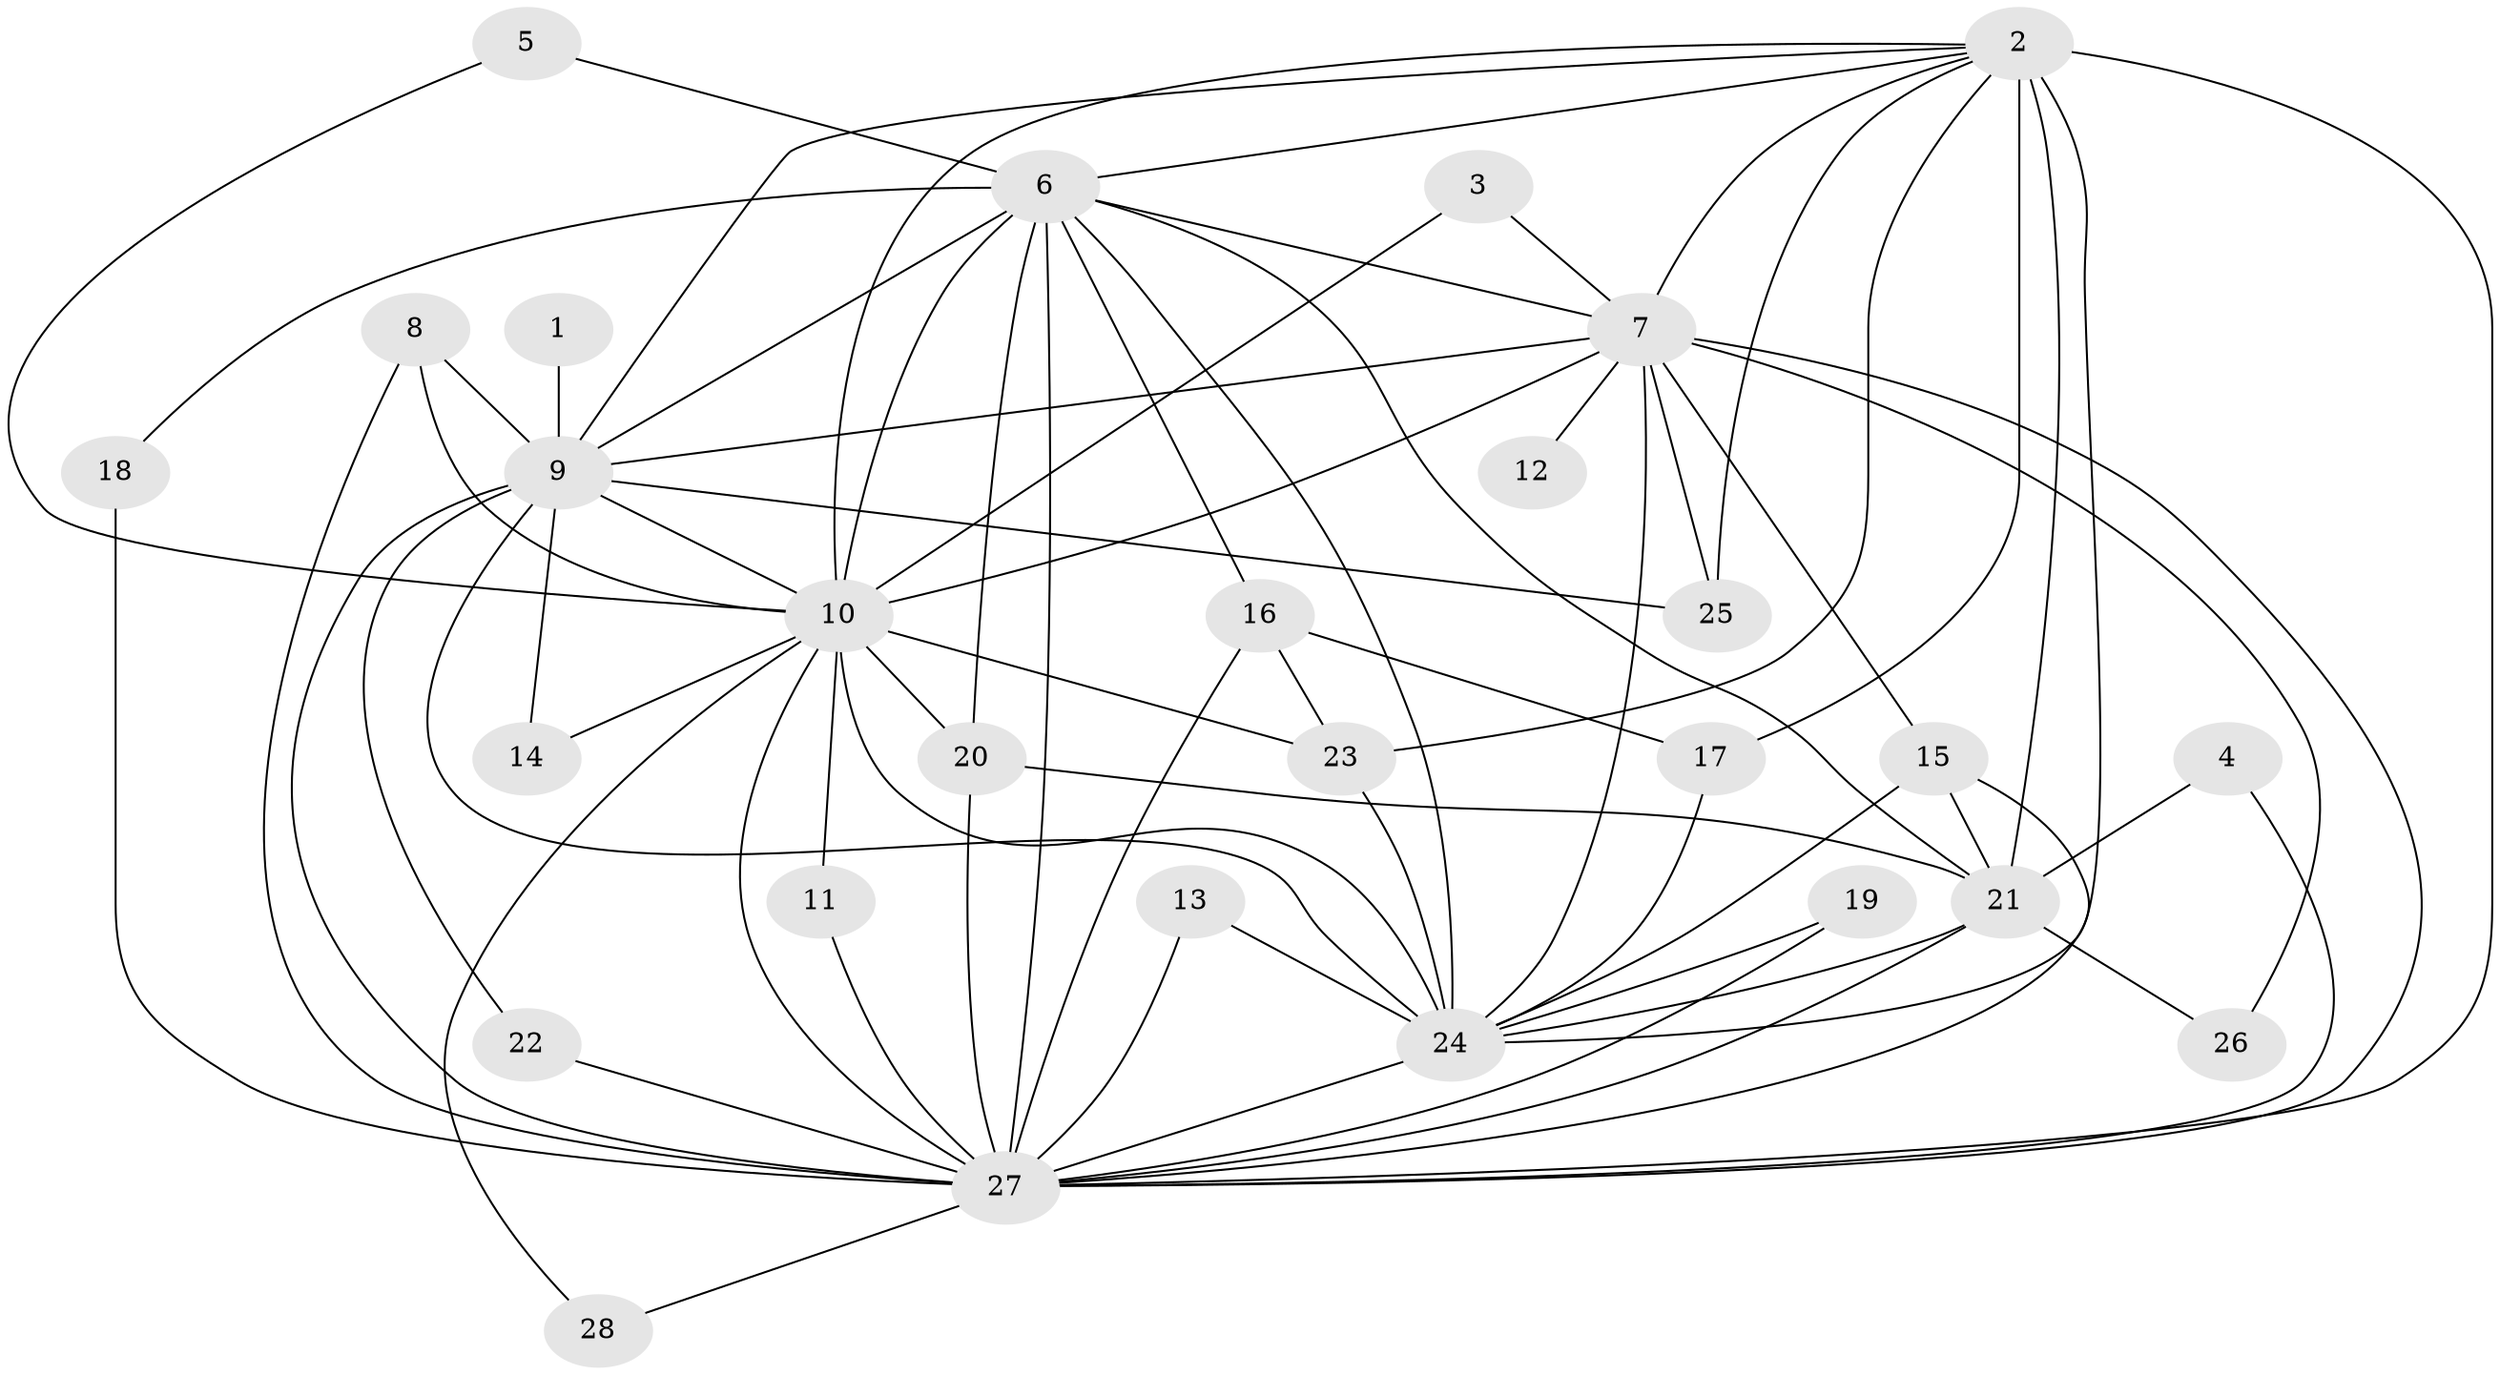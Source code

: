 // original degree distribution, {16: 0.05357142857142857, 15: 0.08928571428571429, 13: 0.017857142857142856, 20: 0.017857142857142856, 2: 0.5357142857142857, 5: 0.03571428571428571, 6: 0.017857142857142856, 3: 0.17857142857142858, 4: 0.05357142857142857}
// Generated by graph-tools (version 1.1) at 2025/49/03/09/25 03:49:36]
// undirected, 28 vertices, 72 edges
graph export_dot {
graph [start="1"]
  node [color=gray90,style=filled];
  1;
  2;
  3;
  4;
  5;
  6;
  7;
  8;
  9;
  10;
  11;
  12;
  13;
  14;
  15;
  16;
  17;
  18;
  19;
  20;
  21;
  22;
  23;
  24;
  25;
  26;
  27;
  28;
  1 -- 9 [weight=1.0];
  2 -- 6 [weight=1.0];
  2 -- 7 [weight=1.0];
  2 -- 9 [weight=1.0];
  2 -- 10 [weight=2.0];
  2 -- 17 [weight=1.0];
  2 -- 21 [weight=2.0];
  2 -- 23 [weight=1.0];
  2 -- 24 [weight=3.0];
  2 -- 25 [weight=1.0];
  2 -- 27 [weight=2.0];
  3 -- 7 [weight=1.0];
  3 -- 10 [weight=1.0];
  4 -- 21 [weight=1.0];
  4 -- 27 [weight=1.0];
  5 -- 6 [weight=1.0];
  5 -- 10 [weight=1.0];
  6 -- 7 [weight=1.0];
  6 -- 9 [weight=1.0];
  6 -- 10 [weight=2.0];
  6 -- 16 [weight=1.0];
  6 -- 18 [weight=1.0];
  6 -- 20 [weight=1.0];
  6 -- 21 [weight=1.0];
  6 -- 24 [weight=2.0];
  6 -- 27 [weight=3.0];
  7 -- 9 [weight=1.0];
  7 -- 10 [weight=3.0];
  7 -- 12 [weight=1.0];
  7 -- 15 [weight=1.0];
  7 -- 24 [weight=2.0];
  7 -- 25 [weight=1.0];
  7 -- 26 [weight=1.0];
  7 -- 27 [weight=2.0];
  8 -- 9 [weight=1.0];
  8 -- 10 [weight=1.0];
  8 -- 27 [weight=1.0];
  9 -- 10 [weight=3.0];
  9 -- 14 [weight=1.0];
  9 -- 22 [weight=1.0];
  9 -- 24 [weight=2.0];
  9 -- 25 [weight=1.0];
  9 -- 27 [weight=2.0];
  10 -- 11 [weight=1.0];
  10 -- 14 [weight=1.0];
  10 -- 20 [weight=2.0];
  10 -- 23 [weight=2.0];
  10 -- 24 [weight=4.0];
  10 -- 27 [weight=4.0];
  10 -- 28 [weight=1.0];
  11 -- 27 [weight=1.0];
  13 -- 24 [weight=1.0];
  13 -- 27 [weight=1.0];
  15 -- 21 [weight=1.0];
  15 -- 24 [weight=1.0];
  15 -- 27 [weight=1.0];
  16 -- 17 [weight=1.0];
  16 -- 23 [weight=1.0];
  16 -- 27 [weight=1.0];
  17 -- 24 [weight=1.0];
  18 -- 27 [weight=1.0];
  19 -- 24 [weight=1.0];
  19 -- 27 [weight=1.0];
  20 -- 21 [weight=1.0];
  20 -- 27 [weight=1.0];
  21 -- 24 [weight=1.0];
  21 -- 26 [weight=1.0];
  21 -- 27 [weight=1.0];
  22 -- 27 [weight=1.0];
  23 -- 24 [weight=2.0];
  24 -- 27 [weight=4.0];
  27 -- 28 [weight=1.0];
}

